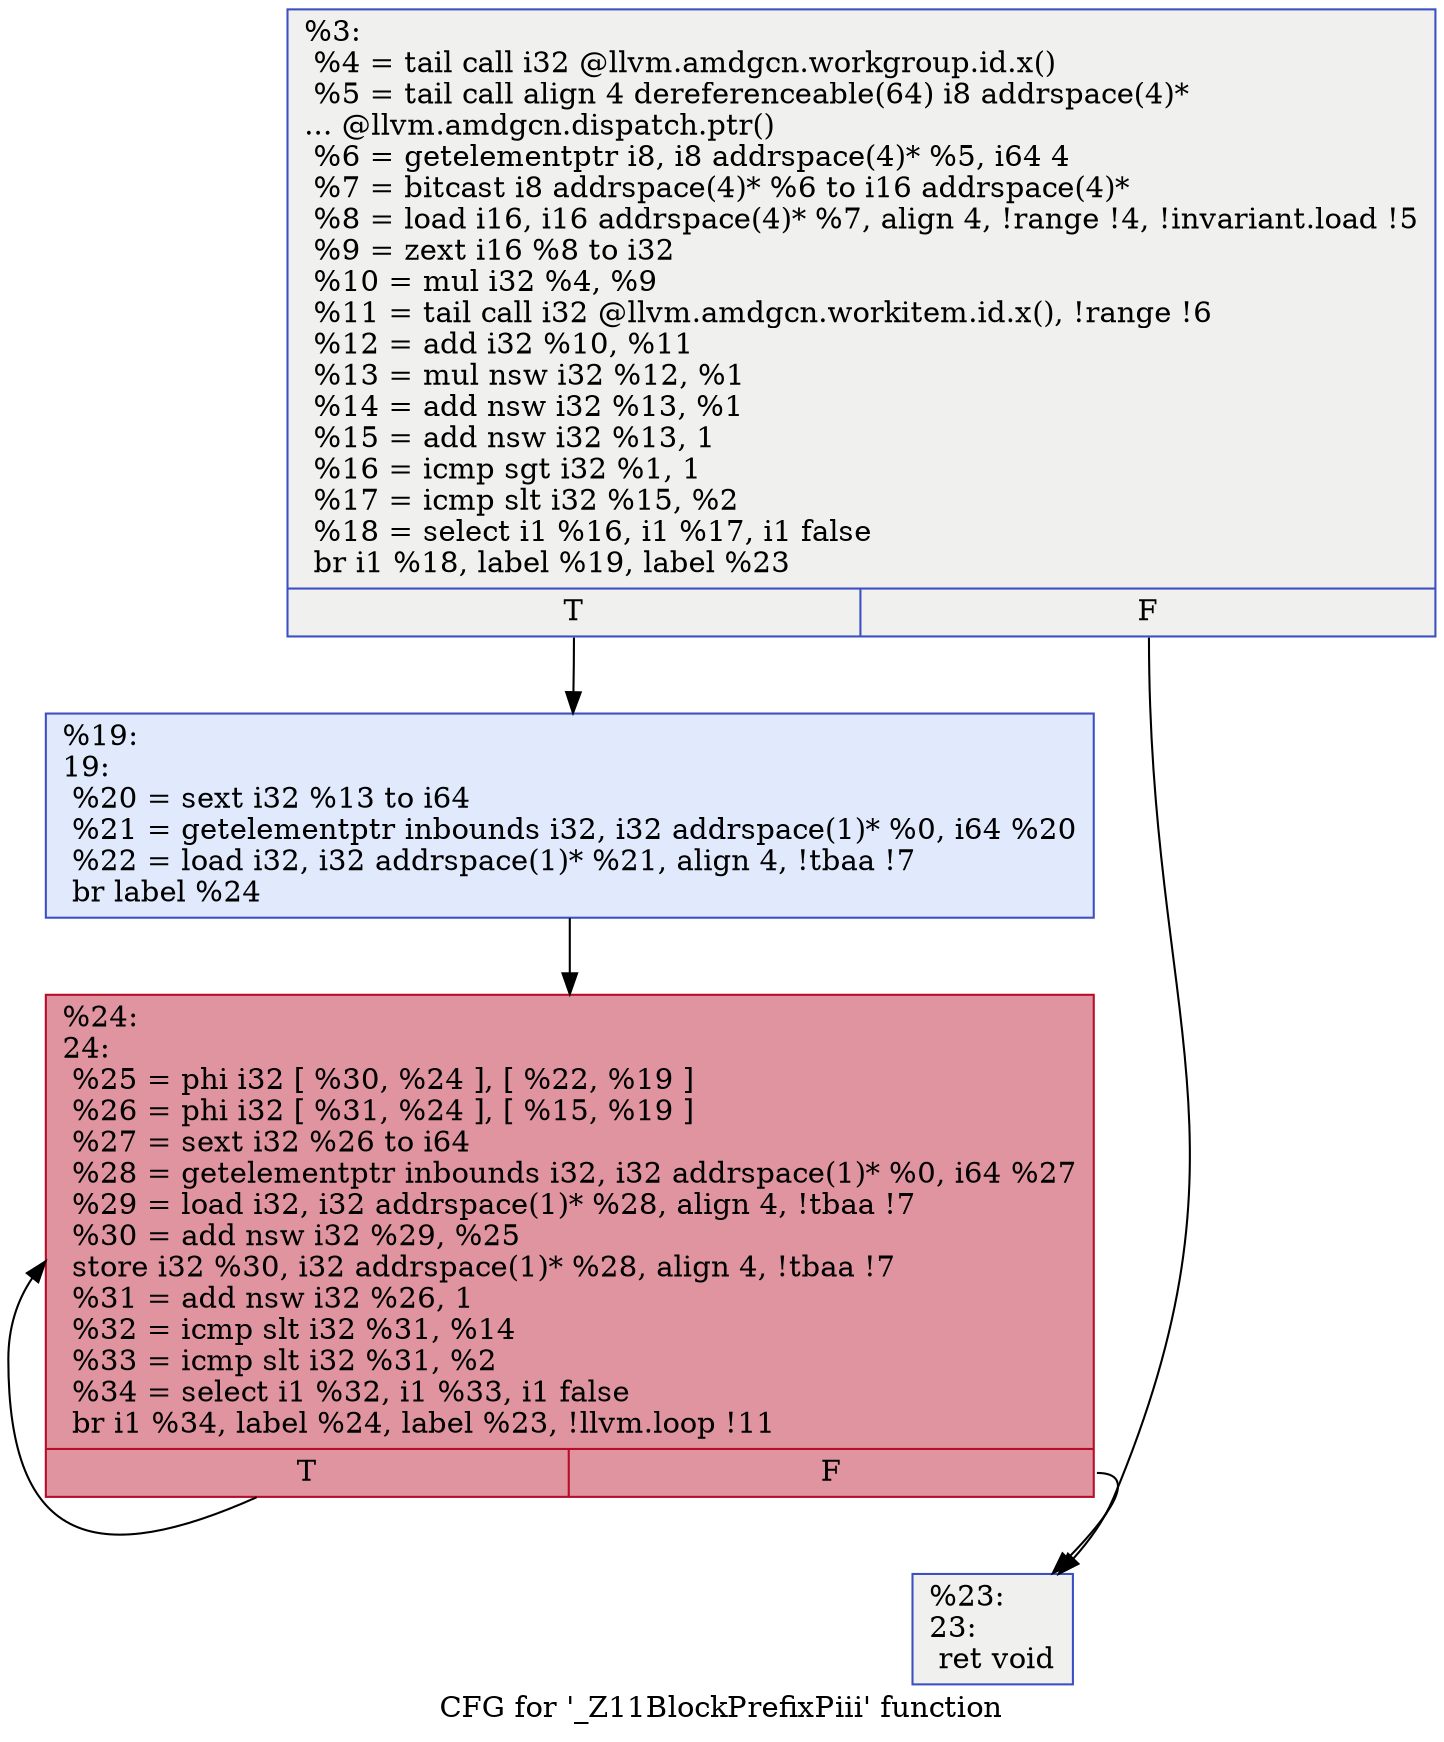 digraph "CFG for '_Z11BlockPrefixPiii' function" {
	label="CFG for '_Z11BlockPrefixPiii' function";

	Node0x4b441f0 [shape=record,color="#3d50c3ff", style=filled, fillcolor="#dedcdb70",label="{%3:\l  %4 = tail call i32 @llvm.amdgcn.workgroup.id.x()\l  %5 = tail call align 4 dereferenceable(64) i8 addrspace(4)*\l... @llvm.amdgcn.dispatch.ptr()\l  %6 = getelementptr i8, i8 addrspace(4)* %5, i64 4\l  %7 = bitcast i8 addrspace(4)* %6 to i16 addrspace(4)*\l  %8 = load i16, i16 addrspace(4)* %7, align 4, !range !4, !invariant.load !5\l  %9 = zext i16 %8 to i32\l  %10 = mul i32 %4, %9\l  %11 = tail call i32 @llvm.amdgcn.workitem.id.x(), !range !6\l  %12 = add i32 %10, %11\l  %13 = mul nsw i32 %12, %1\l  %14 = add nsw i32 %13, %1\l  %15 = add nsw i32 %13, 1\l  %16 = icmp sgt i32 %1, 1\l  %17 = icmp slt i32 %15, %2\l  %18 = select i1 %16, i1 %17, i1 false\l  br i1 %18, label %19, label %23\l|{<s0>T|<s1>F}}"];
	Node0x4b441f0:s0 -> Node0x4b46460;
	Node0x4b441f0:s1 -> Node0x4b464f0;
	Node0x4b46460 [shape=record,color="#3d50c3ff", style=filled, fillcolor="#b9d0f970",label="{%19:\l19:                                               \l  %20 = sext i32 %13 to i64\l  %21 = getelementptr inbounds i32, i32 addrspace(1)* %0, i64 %20\l  %22 = load i32, i32 addrspace(1)* %21, align 4, !tbaa !7\l  br label %24\l}"];
	Node0x4b46460 -> Node0x4b468e0;
	Node0x4b464f0 [shape=record,color="#3d50c3ff", style=filled, fillcolor="#dedcdb70",label="{%23:\l23:                                               \l  ret void\l}"];
	Node0x4b468e0 [shape=record,color="#b70d28ff", style=filled, fillcolor="#b70d2870",label="{%24:\l24:                                               \l  %25 = phi i32 [ %30, %24 ], [ %22, %19 ]\l  %26 = phi i32 [ %31, %24 ], [ %15, %19 ]\l  %27 = sext i32 %26 to i64\l  %28 = getelementptr inbounds i32, i32 addrspace(1)* %0, i64 %27\l  %29 = load i32, i32 addrspace(1)* %28, align 4, !tbaa !7\l  %30 = add nsw i32 %29, %25\l  store i32 %30, i32 addrspace(1)* %28, align 4, !tbaa !7\l  %31 = add nsw i32 %26, 1\l  %32 = icmp slt i32 %31, %14\l  %33 = icmp slt i32 %31, %2\l  %34 = select i1 %32, i1 %33, i1 false\l  br i1 %34, label %24, label %23, !llvm.loop !11\l|{<s0>T|<s1>F}}"];
	Node0x4b468e0:s0 -> Node0x4b468e0;
	Node0x4b468e0:s1 -> Node0x4b464f0;
}
